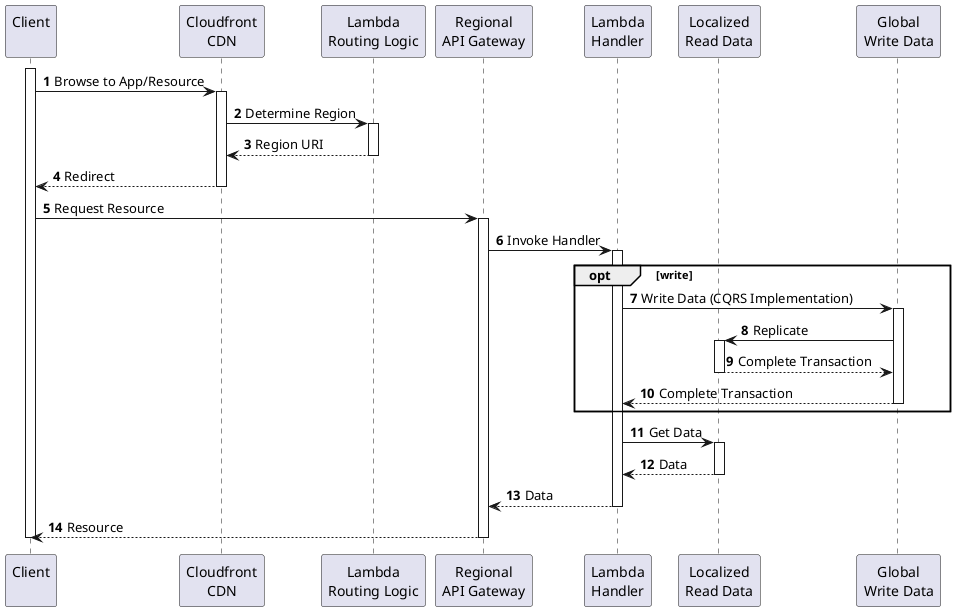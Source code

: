 @startuml
'https://plantuml.com/sequence-diagram

autonumber

participant "Client\n" as p0
participant "Cloudfront\nCDN" as p1
participant "Lambda\nRouting Logic" as p2
participant "Regional\nAPI Gateway" as p3
participant "Lambda\nHandler" as p4
participant "Localized\nRead Data" as p5
participant "Global\nWrite Data" as p6

activate p0
p0 -> p1 : Browse to App/Resource
activate p1
p1 -> p2 : Determine Region
activate p2
p1 <-- p2 : Region URI
deactivate p2
p0 <-- p1 : Redirect
deactivate p1
p0 -> p3 : Request Resource
activate p3
p3 -> p4 : Invoke Handler
activate p4
opt write
p4 -> p6 : Write Data (CQRS Implementation)
activate p6
p6 -> p5 : Replicate
activate p5
p6 <-- p5 : Complete Transaction
deactivate p5
p4 <-- p6 : Complete Transaction
deactivate p6
end opt
p4 -> p5 : Get Data
activate p5
p4 <-- p5 : Data
deactivate p5
p3 <-- p4 : Data
deactivate p4
p0 <-- p3 : Resource
deactivate p3
deactivate p0


@enduml